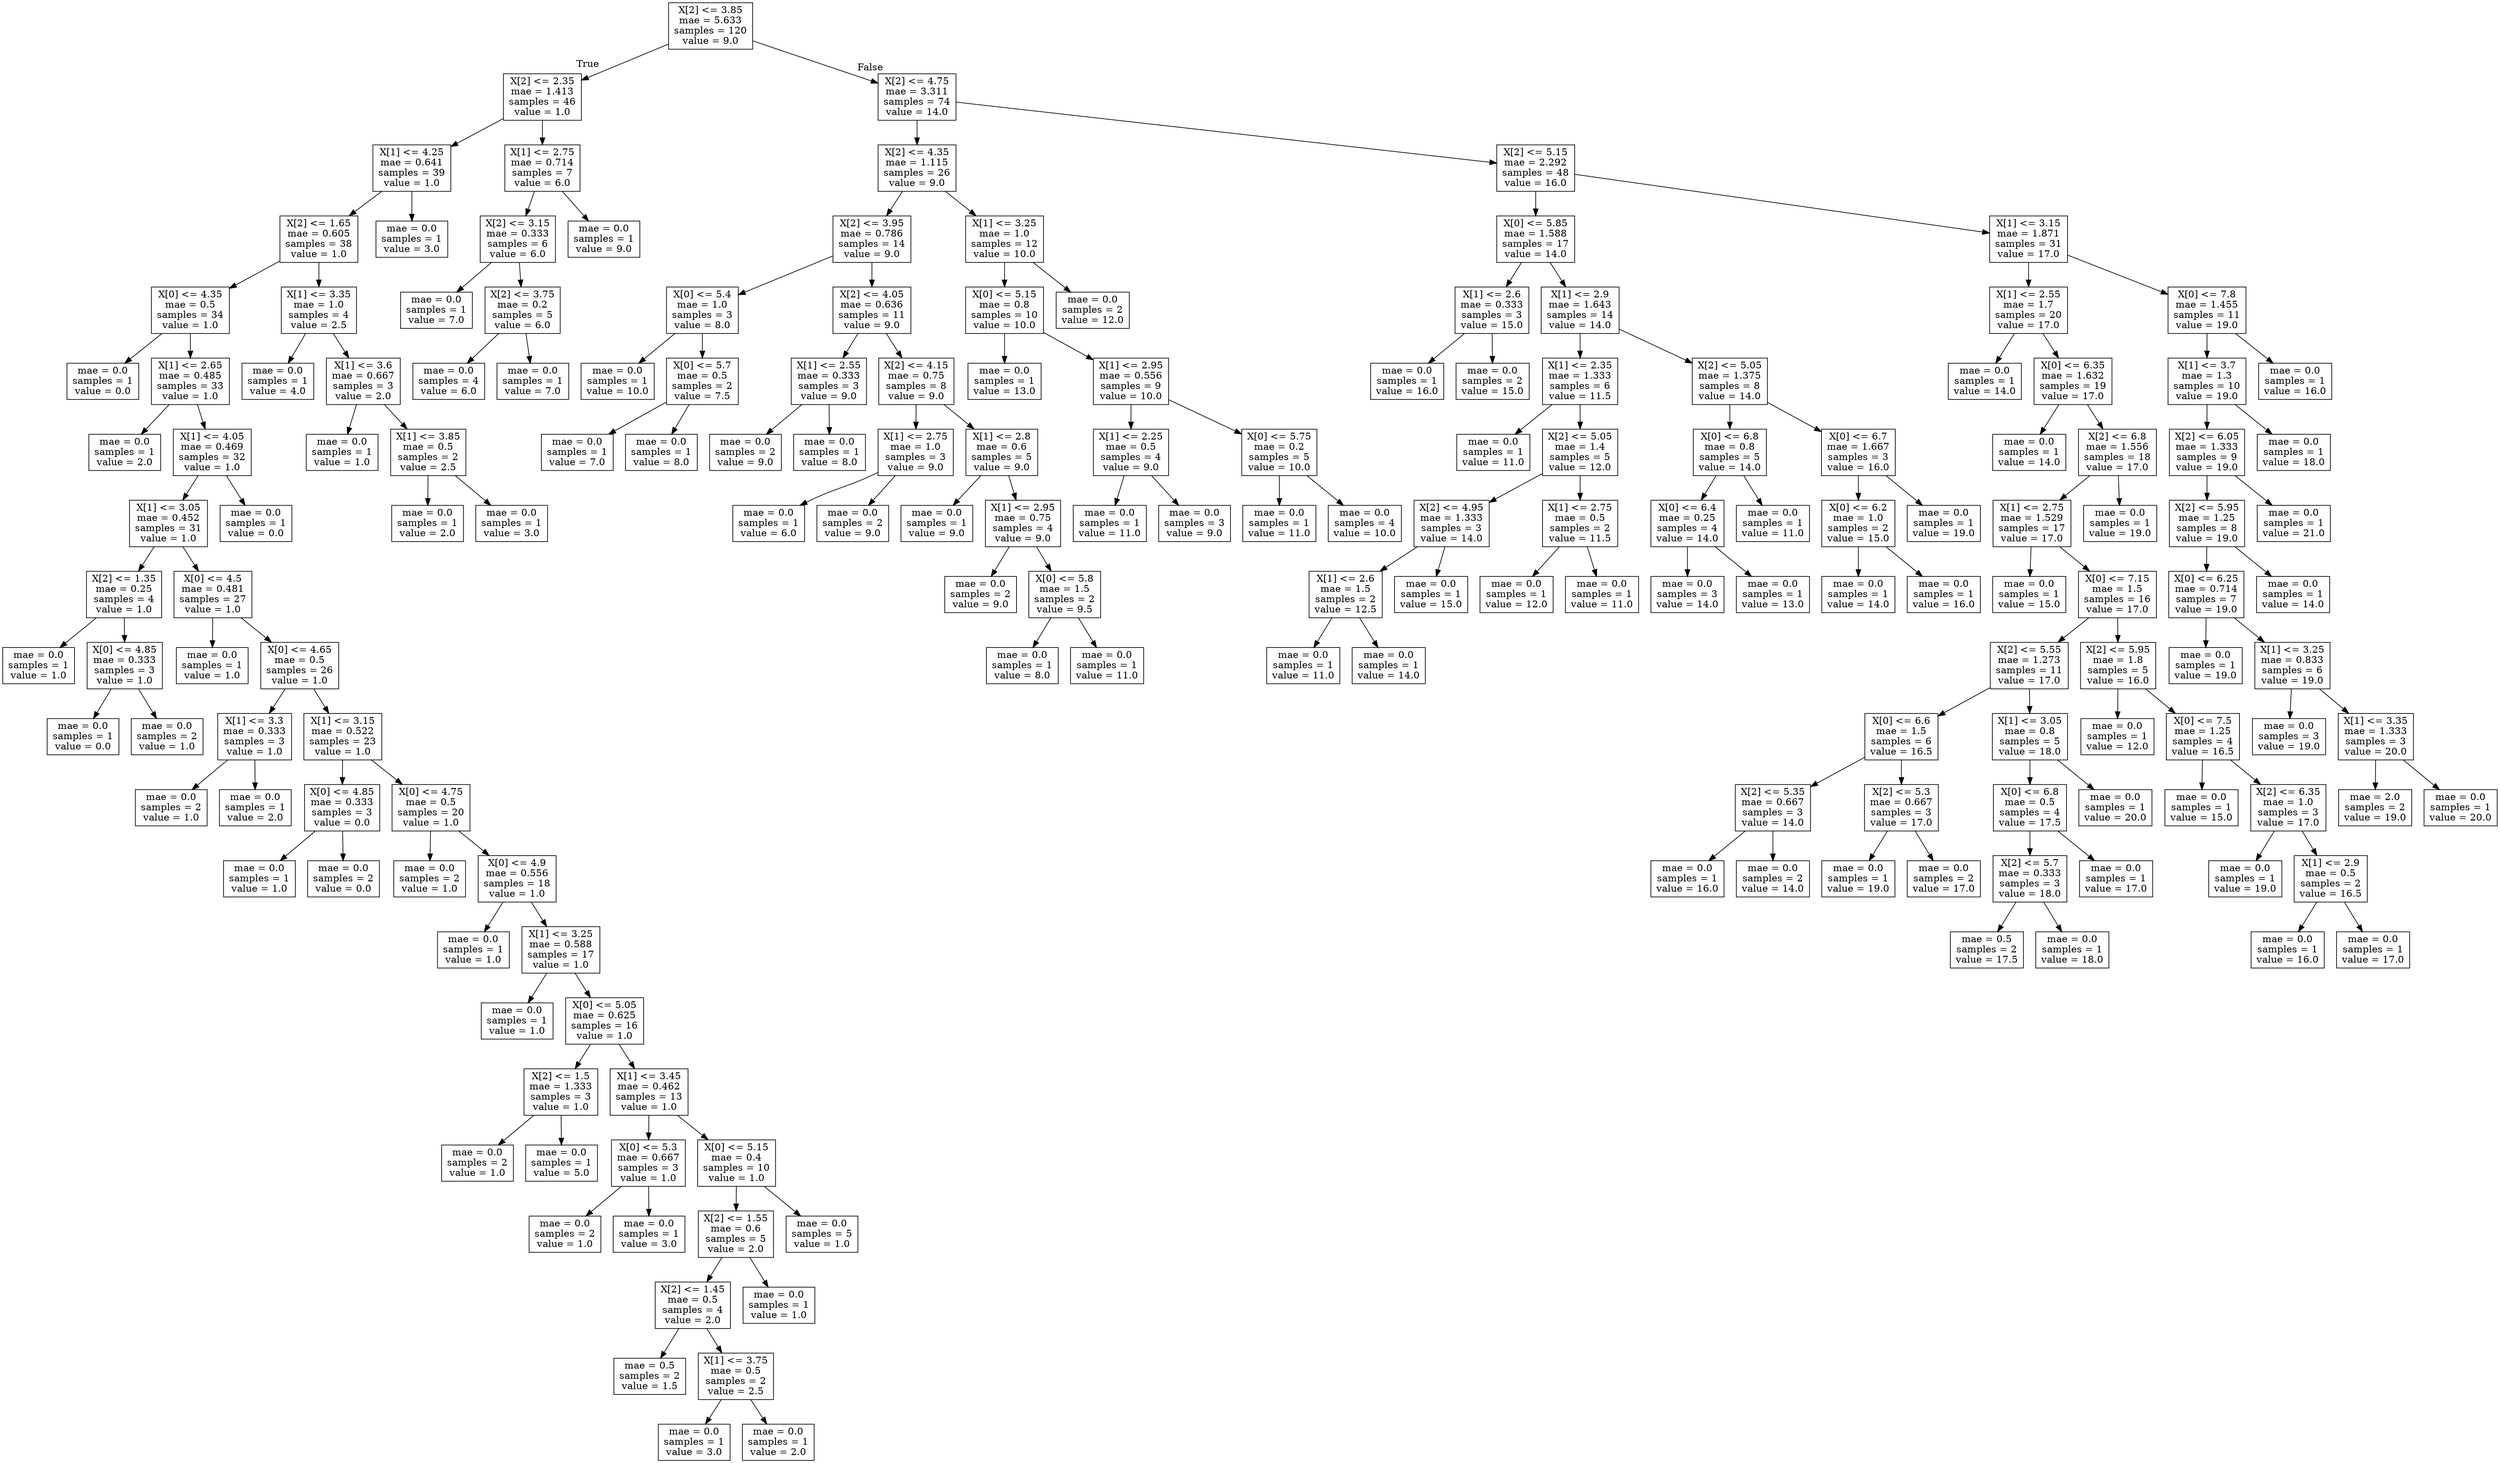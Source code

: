 digraph Tree {
node [shape=box] ;
0 [label="X[2] <= 3.85\nmae = 5.633\nsamples = 120\nvalue = 9.0"] ;
1 [label="X[2] <= 2.35\nmae = 1.413\nsamples = 46\nvalue = 1.0"] ;
0 -> 1 [labeldistance=2.5, labelangle=45, headlabel="True"] ;
2 [label="X[1] <= 4.25\nmae = 0.641\nsamples = 39\nvalue = 1.0"] ;
1 -> 2 ;
3 [label="X[2] <= 1.65\nmae = 0.605\nsamples = 38\nvalue = 1.0"] ;
2 -> 3 ;
4 [label="X[0] <= 4.35\nmae = 0.5\nsamples = 34\nvalue = 1.0"] ;
3 -> 4 ;
5 [label="mae = 0.0\nsamples = 1\nvalue = 0.0"] ;
4 -> 5 ;
6 [label="X[1] <= 2.65\nmae = 0.485\nsamples = 33\nvalue = 1.0"] ;
4 -> 6 ;
7 [label="mae = 0.0\nsamples = 1\nvalue = 2.0"] ;
6 -> 7 ;
8 [label="X[1] <= 4.05\nmae = 0.469\nsamples = 32\nvalue = 1.0"] ;
6 -> 8 ;
9 [label="X[1] <= 3.05\nmae = 0.452\nsamples = 31\nvalue = 1.0"] ;
8 -> 9 ;
10 [label="X[2] <= 1.35\nmae = 0.25\nsamples = 4\nvalue = 1.0"] ;
9 -> 10 ;
11 [label="mae = 0.0\nsamples = 1\nvalue = 1.0"] ;
10 -> 11 ;
12 [label="X[0] <= 4.85\nmae = 0.333\nsamples = 3\nvalue = 1.0"] ;
10 -> 12 ;
13 [label="mae = 0.0\nsamples = 1\nvalue = 0.0"] ;
12 -> 13 ;
14 [label="mae = 0.0\nsamples = 2\nvalue = 1.0"] ;
12 -> 14 ;
15 [label="X[0] <= 4.5\nmae = 0.481\nsamples = 27\nvalue = 1.0"] ;
9 -> 15 ;
16 [label="mae = 0.0\nsamples = 1\nvalue = 1.0"] ;
15 -> 16 ;
17 [label="X[0] <= 4.65\nmae = 0.5\nsamples = 26\nvalue = 1.0"] ;
15 -> 17 ;
18 [label="X[1] <= 3.3\nmae = 0.333\nsamples = 3\nvalue = 1.0"] ;
17 -> 18 ;
19 [label="mae = 0.0\nsamples = 2\nvalue = 1.0"] ;
18 -> 19 ;
20 [label="mae = 0.0\nsamples = 1\nvalue = 2.0"] ;
18 -> 20 ;
21 [label="X[1] <= 3.15\nmae = 0.522\nsamples = 23\nvalue = 1.0"] ;
17 -> 21 ;
22 [label="X[0] <= 4.85\nmae = 0.333\nsamples = 3\nvalue = 0.0"] ;
21 -> 22 ;
23 [label="mae = 0.0\nsamples = 1\nvalue = 1.0"] ;
22 -> 23 ;
24 [label="mae = 0.0\nsamples = 2\nvalue = 0.0"] ;
22 -> 24 ;
25 [label="X[0] <= 4.75\nmae = 0.5\nsamples = 20\nvalue = 1.0"] ;
21 -> 25 ;
26 [label="mae = 0.0\nsamples = 2\nvalue = 1.0"] ;
25 -> 26 ;
27 [label="X[0] <= 4.9\nmae = 0.556\nsamples = 18\nvalue = 1.0"] ;
25 -> 27 ;
28 [label="mae = 0.0\nsamples = 1\nvalue = 1.0"] ;
27 -> 28 ;
29 [label="X[1] <= 3.25\nmae = 0.588\nsamples = 17\nvalue = 1.0"] ;
27 -> 29 ;
30 [label="mae = 0.0\nsamples = 1\nvalue = 1.0"] ;
29 -> 30 ;
31 [label="X[0] <= 5.05\nmae = 0.625\nsamples = 16\nvalue = 1.0"] ;
29 -> 31 ;
32 [label="X[2] <= 1.5\nmae = 1.333\nsamples = 3\nvalue = 1.0"] ;
31 -> 32 ;
33 [label="mae = 0.0\nsamples = 2\nvalue = 1.0"] ;
32 -> 33 ;
34 [label="mae = 0.0\nsamples = 1\nvalue = 5.0"] ;
32 -> 34 ;
35 [label="X[1] <= 3.45\nmae = 0.462\nsamples = 13\nvalue = 1.0"] ;
31 -> 35 ;
36 [label="X[0] <= 5.3\nmae = 0.667\nsamples = 3\nvalue = 1.0"] ;
35 -> 36 ;
37 [label="mae = 0.0\nsamples = 2\nvalue = 1.0"] ;
36 -> 37 ;
38 [label="mae = 0.0\nsamples = 1\nvalue = 3.0"] ;
36 -> 38 ;
39 [label="X[0] <= 5.15\nmae = 0.4\nsamples = 10\nvalue = 1.0"] ;
35 -> 39 ;
40 [label="X[2] <= 1.55\nmae = 0.6\nsamples = 5\nvalue = 2.0"] ;
39 -> 40 ;
41 [label="X[2] <= 1.45\nmae = 0.5\nsamples = 4\nvalue = 2.0"] ;
40 -> 41 ;
42 [label="mae = 0.5\nsamples = 2\nvalue = 1.5"] ;
41 -> 42 ;
43 [label="X[1] <= 3.75\nmae = 0.5\nsamples = 2\nvalue = 2.5"] ;
41 -> 43 ;
44 [label="mae = 0.0\nsamples = 1\nvalue = 3.0"] ;
43 -> 44 ;
45 [label="mae = 0.0\nsamples = 1\nvalue = 2.0"] ;
43 -> 45 ;
46 [label="mae = 0.0\nsamples = 1\nvalue = 1.0"] ;
40 -> 46 ;
47 [label="mae = 0.0\nsamples = 5\nvalue = 1.0"] ;
39 -> 47 ;
48 [label="mae = 0.0\nsamples = 1\nvalue = 0.0"] ;
8 -> 48 ;
49 [label="X[1] <= 3.35\nmae = 1.0\nsamples = 4\nvalue = 2.5"] ;
3 -> 49 ;
50 [label="mae = 0.0\nsamples = 1\nvalue = 4.0"] ;
49 -> 50 ;
51 [label="X[1] <= 3.6\nmae = 0.667\nsamples = 3\nvalue = 2.0"] ;
49 -> 51 ;
52 [label="mae = 0.0\nsamples = 1\nvalue = 1.0"] ;
51 -> 52 ;
53 [label="X[1] <= 3.85\nmae = 0.5\nsamples = 2\nvalue = 2.5"] ;
51 -> 53 ;
54 [label="mae = 0.0\nsamples = 1\nvalue = 2.0"] ;
53 -> 54 ;
55 [label="mae = 0.0\nsamples = 1\nvalue = 3.0"] ;
53 -> 55 ;
56 [label="mae = 0.0\nsamples = 1\nvalue = 3.0"] ;
2 -> 56 ;
57 [label="X[1] <= 2.75\nmae = 0.714\nsamples = 7\nvalue = 6.0"] ;
1 -> 57 ;
58 [label="X[2] <= 3.15\nmae = 0.333\nsamples = 6\nvalue = 6.0"] ;
57 -> 58 ;
59 [label="mae = 0.0\nsamples = 1\nvalue = 7.0"] ;
58 -> 59 ;
60 [label="X[2] <= 3.75\nmae = 0.2\nsamples = 5\nvalue = 6.0"] ;
58 -> 60 ;
61 [label="mae = 0.0\nsamples = 4\nvalue = 6.0"] ;
60 -> 61 ;
62 [label="mae = 0.0\nsamples = 1\nvalue = 7.0"] ;
60 -> 62 ;
63 [label="mae = 0.0\nsamples = 1\nvalue = 9.0"] ;
57 -> 63 ;
64 [label="X[2] <= 4.75\nmae = 3.311\nsamples = 74\nvalue = 14.0"] ;
0 -> 64 [labeldistance=2.5, labelangle=-45, headlabel="False"] ;
65 [label="X[2] <= 4.35\nmae = 1.115\nsamples = 26\nvalue = 9.0"] ;
64 -> 65 ;
66 [label="X[2] <= 3.95\nmae = 0.786\nsamples = 14\nvalue = 9.0"] ;
65 -> 66 ;
67 [label="X[0] <= 5.4\nmae = 1.0\nsamples = 3\nvalue = 8.0"] ;
66 -> 67 ;
68 [label="mae = 0.0\nsamples = 1\nvalue = 10.0"] ;
67 -> 68 ;
69 [label="X[0] <= 5.7\nmae = 0.5\nsamples = 2\nvalue = 7.5"] ;
67 -> 69 ;
70 [label="mae = 0.0\nsamples = 1\nvalue = 7.0"] ;
69 -> 70 ;
71 [label="mae = 0.0\nsamples = 1\nvalue = 8.0"] ;
69 -> 71 ;
72 [label="X[2] <= 4.05\nmae = 0.636\nsamples = 11\nvalue = 9.0"] ;
66 -> 72 ;
73 [label="X[1] <= 2.55\nmae = 0.333\nsamples = 3\nvalue = 9.0"] ;
72 -> 73 ;
74 [label="mae = 0.0\nsamples = 2\nvalue = 9.0"] ;
73 -> 74 ;
75 [label="mae = 0.0\nsamples = 1\nvalue = 8.0"] ;
73 -> 75 ;
76 [label="X[2] <= 4.15\nmae = 0.75\nsamples = 8\nvalue = 9.0"] ;
72 -> 76 ;
77 [label="X[1] <= 2.75\nmae = 1.0\nsamples = 3\nvalue = 9.0"] ;
76 -> 77 ;
78 [label="mae = 0.0\nsamples = 1\nvalue = 6.0"] ;
77 -> 78 ;
79 [label="mae = 0.0\nsamples = 2\nvalue = 9.0"] ;
77 -> 79 ;
80 [label="X[1] <= 2.8\nmae = 0.6\nsamples = 5\nvalue = 9.0"] ;
76 -> 80 ;
81 [label="mae = 0.0\nsamples = 1\nvalue = 9.0"] ;
80 -> 81 ;
82 [label="X[1] <= 2.95\nmae = 0.75\nsamples = 4\nvalue = 9.0"] ;
80 -> 82 ;
83 [label="mae = 0.0\nsamples = 2\nvalue = 9.0"] ;
82 -> 83 ;
84 [label="X[0] <= 5.8\nmae = 1.5\nsamples = 2\nvalue = 9.5"] ;
82 -> 84 ;
85 [label="mae = 0.0\nsamples = 1\nvalue = 8.0"] ;
84 -> 85 ;
86 [label="mae = 0.0\nsamples = 1\nvalue = 11.0"] ;
84 -> 86 ;
87 [label="X[1] <= 3.25\nmae = 1.0\nsamples = 12\nvalue = 10.0"] ;
65 -> 87 ;
88 [label="X[0] <= 5.15\nmae = 0.8\nsamples = 10\nvalue = 10.0"] ;
87 -> 88 ;
89 [label="mae = 0.0\nsamples = 1\nvalue = 13.0"] ;
88 -> 89 ;
90 [label="X[1] <= 2.95\nmae = 0.556\nsamples = 9\nvalue = 10.0"] ;
88 -> 90 ;
91 [label="X[1] <= 2.25\nmae = 0.5\nsamples = 4\nvalue = 9.0"] ;
90 -> 91 ;
92 [label="mae = 0.0\nsamples = 1\nvalue = 11.0"] ;
91 -> 92 ;
93 [label="mae = 0.0\nsamples = 3\nvalue = 9.0"] ;
91 -> 93 ;
94 [label="X[0] <= 5.75\nmae = 0.2\nsamples = 5\nvalue = 10.0"] ;
90 -> 94 ;
95 [label="mae = 0.0\nsamples = 1\nvalue = 11.0"] ;
94 -> 95 ;
96 [label="mae = 0.0\nsamples = 4\nvalue = 10.0"] ;
94 -> 96 ;
97 [label="mae = 0.0\nsamples = 2\nvalue = 12.0"] ;
87 -> 97 ;
98 [label="X[2] <= 5.15\nmae = 2.292\nsamples = 48\nvalue = 16.0"] ;
64 -> 98 ;
99 [label="X[0] <= 5.85\nmae = 1.588\nsamples = 17\nvalue = 14.0"] ;
98 -> 99 ;
100 [label="X[1] <= 2.6\nmae = 0.333\nsamples = 3\nvalue = 15.0"] ;
99 -> 100 ;
101 [label="mae = 0.0\nsamples = 1\nvalue = 16.0"] ;
100 -> 101 ;
102 [label="mae = 0.0\nsamples = 2\nvalue = 15.0"] ;
100 -> 102 ;
103 [label="X[1] <= 2.9\nmae = 1.643\nsamples = 14\nvalue = 14.0"] ;
99 -> 103 ;
104 [label="X[1] <= 2.35\nmae = 1.333\nsamples = 6\nvalue = 11.5"] ;
103 -> 104 ;
105 [label="mae = 0.0\nsamples = 1\nvalue = 11.0"] ;
104 -> 105 ;
106 [label="X[2] <= 5.05\nmae = 1.4\nsamples = 5\nvalue = 12.0"] ;
104 -> 106 ;
107 [label="X[2] <= 4.95\nmae = 1.333\nsamples = 3\nvalue = 14.0"] ;
106 -> 107 ;
108 [label="X[1] <= 2.6\nmae = 1.5\nsamples = 2\nvalue = 12.5"] ;
107 -> 108 ;
109 [label="mae = 0.0\nsamples = 1\nvalue = 11.0"] ;
108 -> 109 ;
110 [label="mae = 0.0\nsamples = 1\nvalue = 14.0"] ;
108 -> 110 ;
111 [label="mae = 0.0\nsamples = 1\nvalue = 15.0"] ;
107 -> 111 ;
112 [label="X[1] <= 2.75\nmae = 0.5\nsamples = 2\nvalue = 11.5"] ;
106 -> 112 ;
113 [label="mae = 0.0\nsamples = 1\nvalue = 12.0"] ;
112 -> 113 ;
114 [label="mae = 0.0\nsamples = 1\nvalue = 11.0"] ;
112 -> 114 ;
115 [label="X[2] <= 5.05\nmae = 1.375\nsamples = 8\nvalue = 14.0"] ;
103 -> 115 ;
116 [label="X[0] <= 6.8\nmae = 0.8\nsamples = 5\nvalue = 14.0"] ;
115 -> 116 ;
117 [label="X[0] <= 6.4\nmae = 0.25\nsamples = 4\nvalue = 14.0"] ;
116 -> 117 ;
118 [label="mae = 0.0\nsamples = 3\nvalue = 14.0"] ;
117 -> 118 ;
119 [label="mae = 0.0\nsamples = 1\nvalue = 13.0"] ;
117 -> 119 ;
120 [label="mae = 0.0\nsamples = 1\nvalue = 11.0"] ;
116 -> 120 ;
121 [label="X[0] <= 6.7\nmae = 1.667\nsamples = 3\nvalue = 16.0"] ;
115 -> 121 ;
122 [label="X[0] <= 6.2\nmae = 1.0\nsamples = 2\nvalue = 15.0"] ;
121 -> 122 ;
123 [label="mae = 0.0\nsamples = 1\nvalue = 14.0"] ;
122 -> 123 ;
124 [label="mae = 0.0\nsamples = 1\nvalue = 16.0"] ;
122 -> 124 ;
125 [label="mae = 0.0\nsamples = 1\nvalue = 19.0"] ;
121 -> 125 ;
126 [label="X[1] <= 3.15\nmae = 1.871\nsamples = 31\nvalue = 17.0"] ;
98 -> 126 ;
127 [label="X[1] <= 2.55\nmae = 1.7\nsamples = 20\nvalue = 17.0"] ;
126 -> 127 ;
128 [label="mae = 0.0\nsamples = 1\nvalue = 14.0"] ;
127 -> 128 ;
129 [label="X[0] <= 6.35\nmae = 1.632\nsamples = 19\nvalue = 17.0"] ;
127 -> 129 ;
130 [label="mae = 0.0\nsamples = 1\nvalue = 14.0"] ;
129 -> 130 ;
131 [label="X[2] <= 6.8\nmae = 1.556\nsamples = 18\nvalue = 17.0"] ;
129 -> 131 ;
132 [label="X[1] <= 2.75\nmae = 1.529\nsamples = 17\nvalue = 17.0"] ;
131 -> 132 ;
133 [label="mae = 0.0\nsamples = 1\nvalue = 15.0"] ;
132 -> 133 ;
134 [label="X[0] <= 7.15\nmae = 1.5\nsamples = 16\nvalue = 17.0"] ;
132 -> 134 ;
135 [label="X[2] <= 5.55\nmae = 1.273\nsamples = 11\nvalue = 17.0"] ;
134 -> 135 ;
136 [label="X[0] <= 6.6\nmae = 1.5\nsamples = 6\nvalue = 16.5"] ;
135 -> 136 ;
137 [label="X[2] <= 5.35\nmae = 0.667\nsamples = 3\nvalue = 14.0"] ;
136 -> 137 ;
138 [label="mae = 0.0\nsamples = 1\nvalue = 16.0"] ;
137 -> 138 ;
139 [label="mae = 0.0\nsamples = 2\nvalue = 14.0"] ;
137 -> 139 ;
140 [label="X[2] <= 5.3\nmae = 0.667\nsamples = 3\nvalue = 17.0"] ;
136 -> 140 ;
141 [label="mae = 0.0\nsamples = 1\nvalue = 19.0"] ;
140 -> 141 ;
142 [label="mae = 0.0\nsamples = 2\nvalue = 17.0"] ;
140 -> 142 ;
143 [label="X[1] <= 3.05\nmae = 0.8\nsamples = 5\nvalue = 18.0"] ;
135 -> 143 ;
144 [label="X[0] <= 6.8\nmae = 0.5\nsamples = 4\nvalue = 17.5"] ;
143 -> 144 ;
145 [label="X[2] <= 5.7\nmae = 0.333\nsamples = 3\nvalue = 18.0"] ;
144 -> 145 ;
146 [label="mae = 0.5\nsamples = 2\nvalue = 17.5"] ;
145 -> 146 ;
147 [label="mae = 0.0\nsamples = 1\nvalue = 18.0"] ;
145 -> 147 ;
148 [label="mae = 0.0\nsamples = 1\nvalue = 17.0"] ;
144 -> 148 ;
149 [label="mae = 0.0\nsamples = 1\nvalue = 20.0"] ;
143 -> 149 ;
150 [label="X[2] <= 5.95\nmae = 1.8\nsamples = 5\nvalue = 16.0"] ;
134 -> 150 ;
151 [label="mae = 0.0\nsamples = 1\nvalue = 12.0"] ;
150 -> 151 ;
152 [label="X[0] <= 7.5\nmae = 1.25\nsamples = 4\nvalue = 16.5"] ;
150 -> 152 ;
153 [label="mae = 0.0\nsamples = 1\nvalue = 15.0"] ;
152 -> 153 ;
154 [label="X[2] <= 6.35\nmae = 1.0\nsamples = 3\nvalue = 17.0"] ;
152 -> 154 ;
155 [label="mae = 0.0\nsamples = 1\nvalue = 19.0"] ;
154 -> 155 ;
156 [label="X[1] <= 2.9\nmae = 0.5\nsamples = 2\nvalue = 16.5"] ;
154 -> 156 ;
157 [label="mae = 0.0\nsamples = 1\nvalue = 16.0"] ;
156 -> 157 ;
158 [label="mae = 0.0\nsamples = 1\nvalue = 17.0"] ;
156 -> 158 ;
159 [label="mae = 0.0\nsamples = 1\nvalue = 19.0"] ;
131 -> 159 ;
160 [label="X[0] <= 7.8\nmae = 1.455\nsamples = 11\nvalue = 19.0"] ;
126 -> 160 ;
161 [label="X[1] <= 3.7\nmae = 1.3\nsamples = 10\nvalue = 19.0"] ;
160 -> 161 ;
162 [label="X[2] <= 6.05\nmae = 1.333\nsamples = 9\nvalue = 19.0"] ;
161 -> 162 ;
163 [label="X[2] <= 5.95\nmae = 1.25\nsamples = 8\nvalue = 19.0"] ;
162 -> 163 ;
164 [label="X[0] <= 6.25\nmae = 0.714\nsamples = 7\nvalue = 19.0"] ;
163 -> 164 ;
165 [label="mae = 0.0\nsamples = 1\nvalue = 19.0"] ;
164 -> 165 ;
166 [label="X[1] <= 3.25\nmae = 0.833\nsamples = 6\nvalue = 19.0"] ;
164 -> 166 ;
167 [label="mae = 0.0\nsamples = 3\nvalue = 19.0"] ;
166 -> 167 ;
168 [label="X[1] <= 3.35\nmae = 1.333\nsamples = 3\nvalue = 20.0"] ;
166 -> 168 ;
169 [label="mae = 2.0\nsamples = 2\nvalue = 19.0"] ;
168 -> 169 ;
170 [label="mae = 0.0\nsamples = 1\nvalue = 20.0"] ;
168 -> 170 ;
171 [label="mae = 0.0\nsamples = 1\nvalue = 14.0"] ;
163 -> 171 ;
172 [label="mae = 0.0\nsamples = 1\nvalue = 21.0"] ;
162 -> 172 ;
173 [label="mae = 0.0\nsamples = 1\nvalue = 18.0"] ;
161 -> 173 ;
174 [label="mae = 0.0\nsamples = 1\nvalue = 16.0"] ;
160 -> 174 ;
}